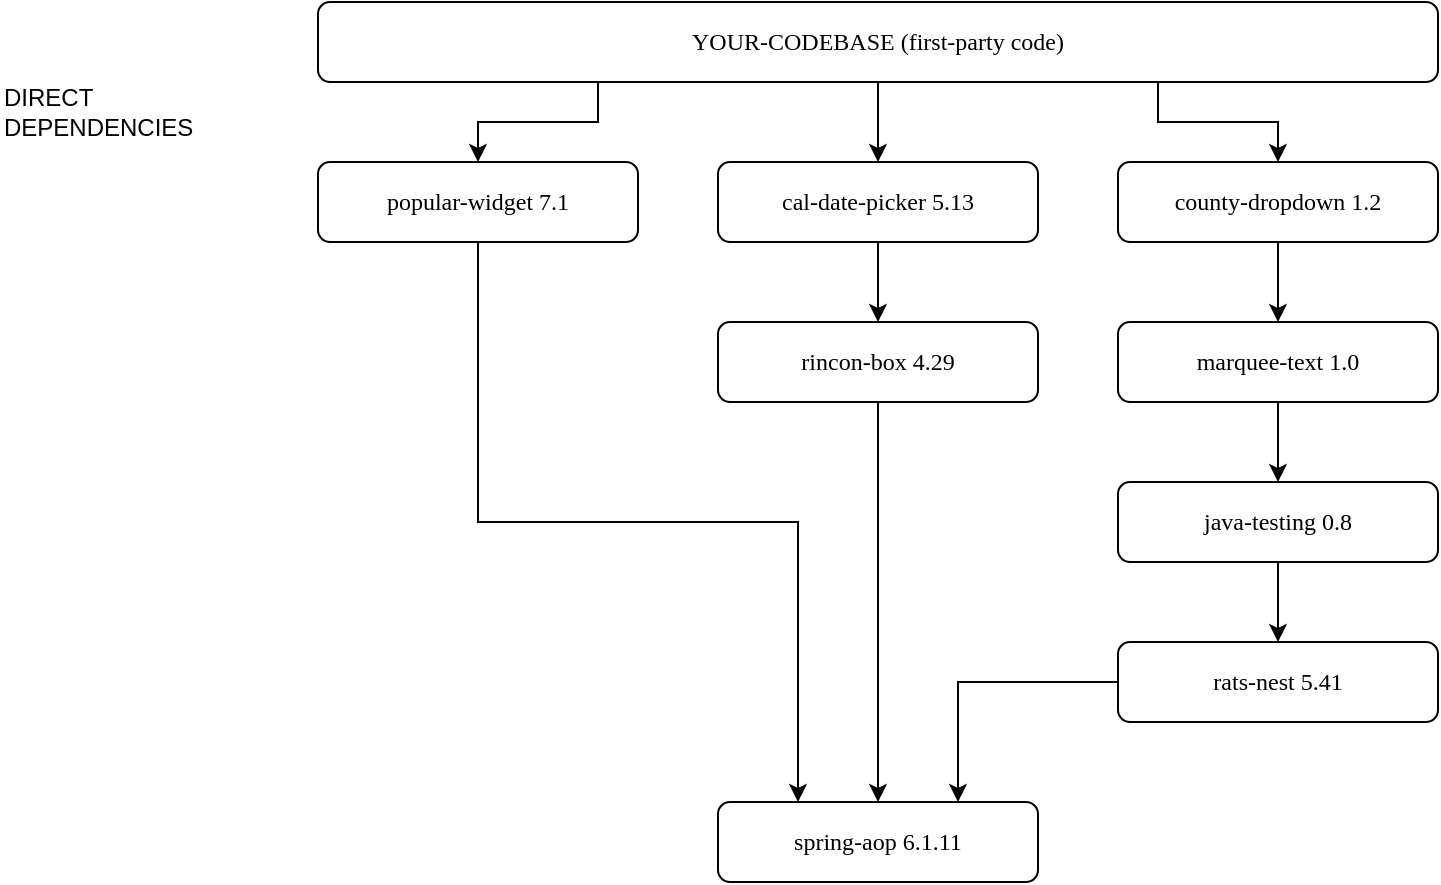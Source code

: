 <mxfile version="25.0.3">
  <diagram name="Page-1" id="VmCHGTGx0lEumYuPZFVR">
    <mxGraphModel dx="955" dy="659" grid="1" gridSize="10" guides="1" tooltips="1" connect="1" arrows="1" fold="1" page="1" pageScale="1" pageWidth="850" pageHeight="1100" math="0" shadow="0">
      <root>
        <mxCell id="0" />
        <mxCell id="1" parent="0" />
        <mxCell id="464uXNkpgcQ80g2qc8aH-2" value="spring-aop 6.1.11" style="whiteSpace=wrap;html=1;rounded=1;fontFamily=Lucida Console;" vertex="1" parent="1">
          <mxGeometry x="399" y="560" width="160" height="40" as="geometry" />
        </mxCell>
        <mxCell id="464uXNkpgcQ80g2qc8aH-11" value="" style="edgeStyle=orthogonalEdgeStyle;rounded=0;orthogonalLoop=1;jettySize=auto;html=1;" edge="1" parent="1" source="464uXNkpgcQ80g2qc8aH-6" target="464uXNkpgcQ80g2qc8aH-8">
          <mxGeometry relative="1" as="geometry" />
        </mxCell>
        <mxCell id="464uXNkpgcQ80g2qc8aH-12" style="edgeStyle=orthogonalEdgeStyle;rounded=0;orthogonalLoop=1;jettySize=auto;html=1;exitX=0.25;exitY=1;exitDx=0;exitDy=0;" edge="1" parent="1" source="464uXNkpgcQ80g2qc8aH-6" target="464uXNkpgcQ80g2qc8aH-9">
          <mxGeometry relative="1" as="geometry" />
        </mxCell>
        <mxCell id="464uXNkpgcQ80g2qc8aH-13" style="edgeStyle=orthogonalEdgeStyle;rounded=0;orthogonalLoop=1;jettySize=auto;html=1;exitX=0.75;exitY=1;exitDx=0;exitDy=0;" edge="1" parent="1" source="464uXNkpgcQ80g2qc8aH-6" target="464uXNkpgcQ80g2qc8aH-10">
          <mxGeometry relative="1" as="geometry" />
        </mxCell>
        <mxCell id="464uXNkpgcQ80g2qc8aH-6" value="YOUR-CODEBASE (first-party code)" style="whiteSpace=wrap;html=1;rounded=1;fontFamily=Lucida Console;" vertex="1" parent="1">
          <mxGeometry x="199" y="160" width="560" height="40" as="geometry" />
        </mxCell>
        <mxCell id="464uXNkpgcQ80g2qc8aH-24" value="" style="edgeStyle=orthogonalEdgeStyle;rounded=0;orthogonalLoop=1;jettySize=auto;html=1;" edge="1" parent="1" source="464uXNkpgcQ80g2qc8aH-8" target="464uXNkpgcQ80g2qc8aH-14">
          <mxGeometry relative="1" as="geometry" />
        </mxCell>
        <mxCell id="464uXNkpgcQ80g2qc8aH-8" value="cal-date-picker 5.13" style="whiteSpace=wrap;html=1;rounded=1;fontFamily=Lucida Console;" vertex="1" parent="1">
          <mxGeometry x="399" y="240" width="160" height="40" as="geometry" />
        </mxCell>
        <mxCell id="464uXNkpgcQ80g2qc8aH-23" style="edgeStyle=orthogonalEdgeStyle;rounded=0;orthogonalLoop=1;jettySize=auto;html=1;entryX=0.25;entryY=0;entryDx=0;entryDy=0;exitX=0.5;exitY=1;exitDx=0;exitDy=0;" edge="1" parent="1" source="464uXNkpgcQ80g2qc8aH-9" target="464uXNkpgcQ80g2qc8aH-2">
          <mxGeometry relative="1" as="geometry" />
        </mxCell>
        <mxCell id="464uXNkpgcQ80g2qc8aH-9" value="popular-widget 7.1" style="whiteSpace=wrap;html=1;rounded=1;fontFamily=Lucida Console;" vertex="1" parent="1">
          <mxGeometry x="199" y="240" width="160" height="40" as="geometry" />
        </mxCell>
        <mxCell id="464uXNkpgcQ80g2qc8aH-16" value="" style="edgeStyle=orthogonalEdgeStyle;rounded=0;orthogonalLoop=1;jettySize=auto;html=1;" edge="1" parent="1" source="464uXNkpgcQ80g2qc8aH-10" target="464uXNkpgcQ80g2qc8aH-15">
          <mxGeometry relative="1" as="geometry" />
        </mxCell>
        <mxCell id="464uXNkpgcQ80g2qc8aH-10" value="county-dropdown 1.2" style="whiteSpace=wrap;html=1;rounded=1;fontFamily=Lucida Console;" vertex="1" parent="1">
          <mxGeometry x="599" y="240" width="160" height="40" as="geometry" />
        </mxCell>
        <mxCell id="464uXNkpgcQ80g2qc8aH-25" style="edgeStyle=orthogonalEdgeStyle;rounded=0;orthogonalLoop=1;jettySize=auto;html=1;" edge="1" parent="1" source="464uXNkpgcQ80g2qc8aH-14" target="464uXNkpgcQ80g2qc8aH-2">
          <mxGeometry relative="1" as="geometry" />
        </mxCell>
        <mxCell id="464uXNkpgcQ80g2qc8aH-14" value="rincon-box 4.29" style="whiteSpace=wrap;html=1;rounded=1;fontFamily=Lucida Console;" vertex="1" parent="1">
          <mxGeometry x="399" y="320" width="160" height="40" as="geometry" />
        </mxCell>
        <mxCell id="464uXNkpgcQ80g2qc8aH-18" value="" style="edgeStyle=orthogonalEdgeStyle;rounded=0;orthogonalLoop=1;jettySize=auto;html=1;" edge="1" parent="1" source="464uXNkpgcQ80g2qc8aH-15" target="464uXNkpgcQ80g2qc8aH-17">
          <mxGeometry relative="1" as="geometry" />
        </mxCell>
        <mxCell id="464uXNkpgcQ80g2qc8aH-15" value="marquee-text 1.0" style="whiteSpace=wrap;html=1;rounded=1;fontFamily=Lucida Console;" vertex="1" parent="1">
          <mxGeometry x="599" y="320" width="160" height="40" as="geometry" />
        </mxCell>
        <mxCell id="464uXNkpgcQ80g2qc8aH-22" value="" style="edgeStyle=orthogonalEdgeStyle;rounded=0;orthogonalLoop=1;jettySize=auto;html=1;" edge="1" parent="1" source="464uXNkpgcQ80g2qc8aH-17" target="464uXNkpgcQ80g2qc8aH-21">
          <mxGeometry relative="1" as="geometry" />
        </mxCell>
        <mxCell id="464uXNkpgcQ80g2qc8aH-17" value="java-testing 0.8" style="whiteSpace=wrap;html=1;rounded=1;fontFamily=Lucida Console;" vertex="1" parent="1">
          <mxGeometry x="599" y="400" width="160" height="40" as="geometry" />
        </mxCell>
        <mxCell id="464uXNkpgcQ80g2qc8aH-26" style="edgeStyle=orthogonalEdgeStyle;rounded=0;orthogonalLoop=1;jettySize=auto;html=1;entryX=0.75;entryY=0;entryDx=0;entryDy=0;" edge="1" parent="1" source="464uXNkpgcQ80g2qc8aH-21" target="464uXNkpgcQ80g2qc8aH-2">
          <mxGeometry relative="1" as="geometry" />
        </mxCell>
        <mxCell id="464uXNkpgcQ80g2qc8aH-21" value="rats-nest 5.41" style="whiteSpace=wrap;html=1;rounded=1;fontFamily=Lucida Console;" vertex="1" parent="1">
          <mxGeometry x="599" y="480" width="160" height="40" as="geometry" />
        </mxCell>
        <mxCell id="464uXNkpgcQ80g2qc8aH-27" value="DIRECT DEPENDENCIES" style="text;html=1;align=left;verticalAlign=middle;whiteSpace=wrap;rounded=0;" vertex="1" parent="1">
          <mxGeometry x="40" y="200" width="60" height="30" as="geometry" />
        </mxCell>
      </root>
    </mxGraphModel>
  </diagram>
</mxfile>
